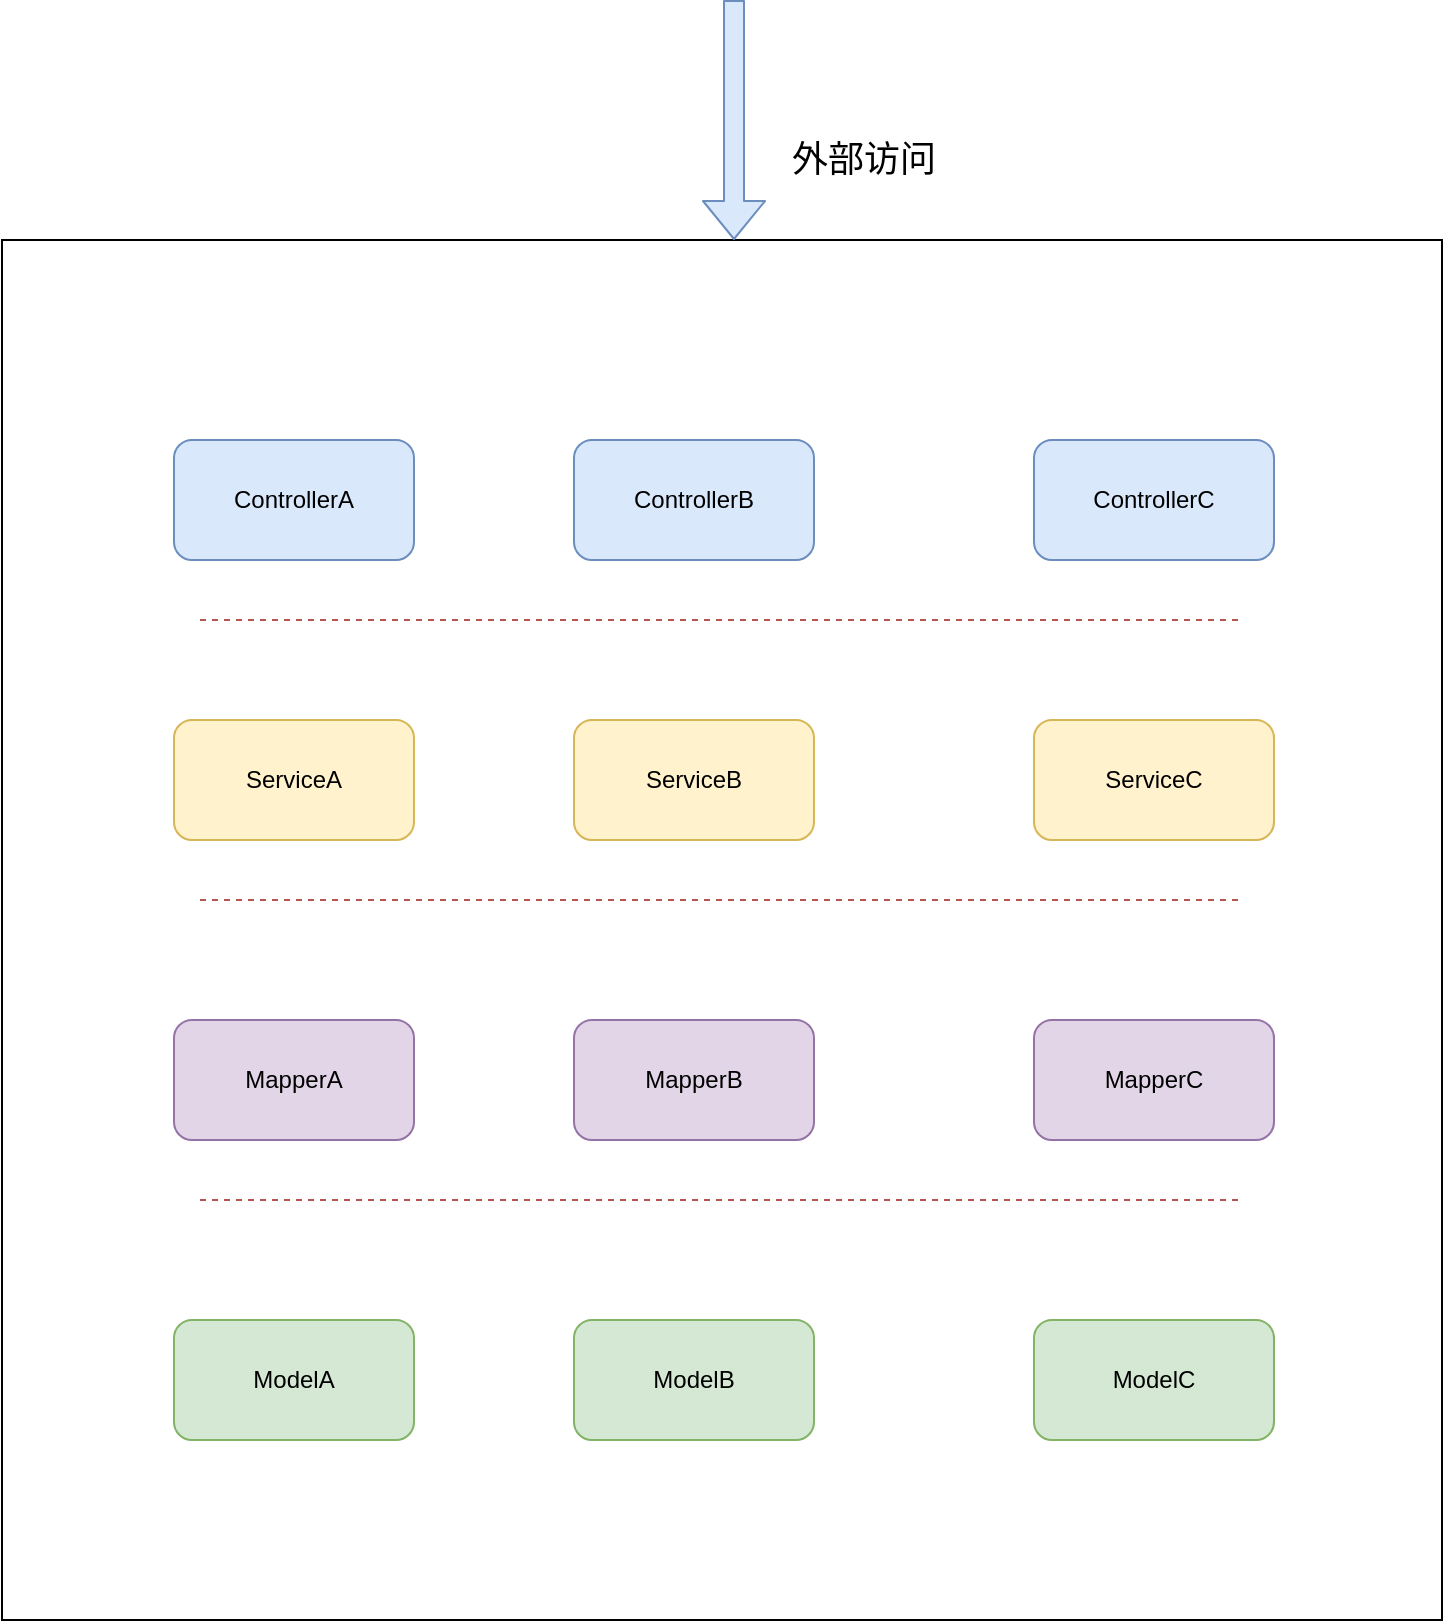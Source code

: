 <mxfile version="14.4.4" type="github">
  <diagram id="oJvfH4bEGv6SfgIvTtBa" name="Page-1">
    <mxGraphModel dx="1255" dy="1101" grid="1" gridSize="10" guides="1" tooltips="1" connect="1" arrows="1" fold="1" page="1" pageScale="1" pageWidth="827" pageHeight="1169" math="0" shadow="0">
      <root>
        <mxCell id="0" />
        <mxCell id="1" parent="0" />
        <mxCell id="YVnBAnjnLG00O4DWIi16-1" value="" style="rounded=0;whiteSpace=wrap;html=1;" vertex="1" parent="1">
          <mxGeometry x="54" y="240" width="720" height="690" as="geometry" />
        </mxCell>
        <mxCell id="YVnBAnjnLG00O4DWIi16-2" value="ControllerA" style="rounded=1;whiteSpace=wrap;html=1;fillColor=#dae8fc;strokeColor=#6c8ebf;" vertex="1" parent="1">
          <mxGeometry x="140" y="340" width="120" height="60" as="geometry" />
        </mxCell>
        <mxCell id="YVnBAnjnLG00O4DWIi16-3" value="ControllerB" style="rounded=1;whiteSpace=wrap;html=1;fillColor=#dae8fc;strokeColor=#6c8ebf;" vertex="1" parent="1">
          <mxGeometry x="340" y="340" width="120" height="60" as="geometry" />
        </mxCell>
        <mxCell id="YVnBAnjnLG00O4DWIi16-4" value="ControllerC" style="rounded=1;whiteSpace=wrap;html=1;fillColor=#dae8fc;strokeColor=#6c8ebf;" vertex="1" parent="1">
          <mxGeometry x="570" y="340" width="120" height="60" as="geometry" />
        </mxCell>
        <mxCell id="YVnBAnjnLG00O4DWIi16-5" value="" style="endArrow=none;dashed=1;html=1;fillColor=#f8cecc;strokeColor=#b85450;" edge="1" parent="1">
          <mxGeometry width="50" height="50" relative="1" as="geometry">
            <mxPoint x="153" y="430" as="sourcePoint" />
            <mxPoint x="673" y="430" as="targetPoint" />
          </mxGeometry>
        </mxCell>
        <mxCell id="YVnBAnjnLG00O4DWIi16-6" value="ServiceA" style="rounded=1;whiteSpace=wrap;html=1;fillColor=#fff2cc;strokeColor=#d6b656;" vertex="1" parent="1">
          <mxGeometry x="140" y="480" width="120" height="60" as="geometry" />
        </mxCell>
        <mxCell id="YVnBAnjnLG00O4DWIi16-7" value="ServiceB" style="rounded=1;whiteSpace=wrap;html=1;fillColor=#fff2cc;strokeColor=#d6b656;" vertex="1" parent="1">
          <mxGeometry x="340" y="480" width="120" height="60" as="geometry" />
        </mxCell>
        <mxCell id="YVnBAnjnLG00O4DWIi16-8" value="ServiceC" style="rounded=1;whiteSpace=wrap;html=1;fillColor=#fff2cc;strokeColor=#d6b656;" vertex="1" parent="1">
          <mxGeometry x="570" y="480" width="120" height="60" as="geometry" />
        </mxCell>
        <mxCell id="YVnBAnjnLG00O4DWIi16-9" value="" style="endArrow=none;dashed=1;html=1;fillColor=#f8cecc;strokeColor=#b85450;" edge="1" parent="1">
          <mxGeometry width="50" height="50" relative="1" as="geometry">
            <mxPoint x="153" y="570" as="sourcePoint" />
            <mxPoint x="673" y="570" as="targetPoint" />
          </mxGeometry>
        </mxCell>
        <mxCell id="YVnBAnjnLG00O4DWIi16-10" value="&lt;span&gt;MapperA&lt;/span&gt;" style="rounded=1;whiteSpace=wrap;html=1;fillColor=#e1d5e7;strokeColor=#9673a6;" vertex="1" parent="1">
          <mxGeometry x="140" y="630" width="120" height="60" as="geometry" />
        </mxCell>
        <mxCell id="YVnBAnjnLG00O4DWIi16-11" value="&lt;span&gt;MapperB&lt;/span&gt;" style="rounded=1;whiteSpace=wrap;html=1;fillColor=#e1d5e7;strokeColor=#9673a6;" vertex="1" parent="1">
          <mxGeometry x="340" y="630" width="120" height="60" as="geometry" />
        </mxCell>
        <mxCell id="YVnBAnjnLG00O4DWIi16-12" value="&lt;span&gt;MapperC&lt;/span&gt;" style="rounded=1;whiteSpace=wrap;html=1;fillColor=#e1d5e7;strokeColor=#9673a6;" vertex="1" parent="1">
          <mxGeometry x="570" y="630" width="120" height="60" as="geometry" />
        </mxCell>
        <mxCell id="YVnBAnjnLG00O4DWIi16-13" value="" style="endArrow=none;dashed=1;html=1;fillColor=#f8cecc;strokeColor=#b85450;" edge="1" parent="1">
          <mxGeometry width="50" height="50" relative="1" as="geometry">
            <mxPoint x="153" y="720" as="sourcePoint" />
            <mxPoint x="673" y="720" as="targetPoint" />
          </mxGeometry>
        </mxCell>
        <mxCell id="YVnBAnjnLG00O4DWIi16-14" value="ModelA" style="rounded=1;whiteSpace=wrap;html=1;fillColor=#d5e8d4;strokeColor=#82b366;" vertex="1" parent="1">
          <mxGeometry x="140" y="780" width="120" height="60" as="geometry" />
        </mxCell>
        <mxCell id="YVnBAnjnLG00O4DWIi16-15" value="&lt;span&gt;ModelB&lt;/span&gt;" style="rounded=1;whiteSpace=wrap;html=1;fillColor=#d5e8d4;strokeColor=#82b366;" vertex="1" parent="1">
          <mxGeometry x="340" y="780" width="120" height="60" as="geometry" />
        </mxCell>
        <mxCell id="YVnBAnjnLG00O4DWIi16-16" value="&lt;span&gt;ModelC&lt;/span&gt;" style="rounded=1;whiteSpace=wrap;html=1;fillColor=#d5e8d4;strokeColor=#82b366;" vertex="1" parent="1">
          <mxGeometry x="570" y="780" width="120" height="60" as="geometry" />
        </mxCell>
        <mxCell id="YVnBAnjnLG00O4DWIi16-17" value="" style="shape=flexArrow;endArrow=classic;html=1;entryX=0.5;entryY=0;entryDx=0;entryDy=0;fillColor=#dae8fc;strokeColor=#6c8ebf;" edge="1" parent="1">
          <mxGeometry width="50" height="50" relative="1" as="geometry">
            <mxPoint x="420" y="120" as="sourcePoint" />
            <mxPoint x="420" y="240" as="targetPoint" />
          </mxGeometry>
        </mxCell>
        <mxCell id="YVnBAnjnLG00O4DWIi16-18" value="&lt;font style=&quot;font-size: 18px&quot;&gt;外部访问&lt;/font&gt;" style="text;html=1;strokeColor=none;fillColor=none;align=center;verticalAlign=middle;whiteSpace=wrap;rounded=0;fontSize=16;" vertex="1" parent="1">
          <mxGeometry x="420" y="190" width="130" height="20" as="geometry" />
        </mxCell>
      </root>
    </mxGraphModel>
  </diagram>
</mxfile>
